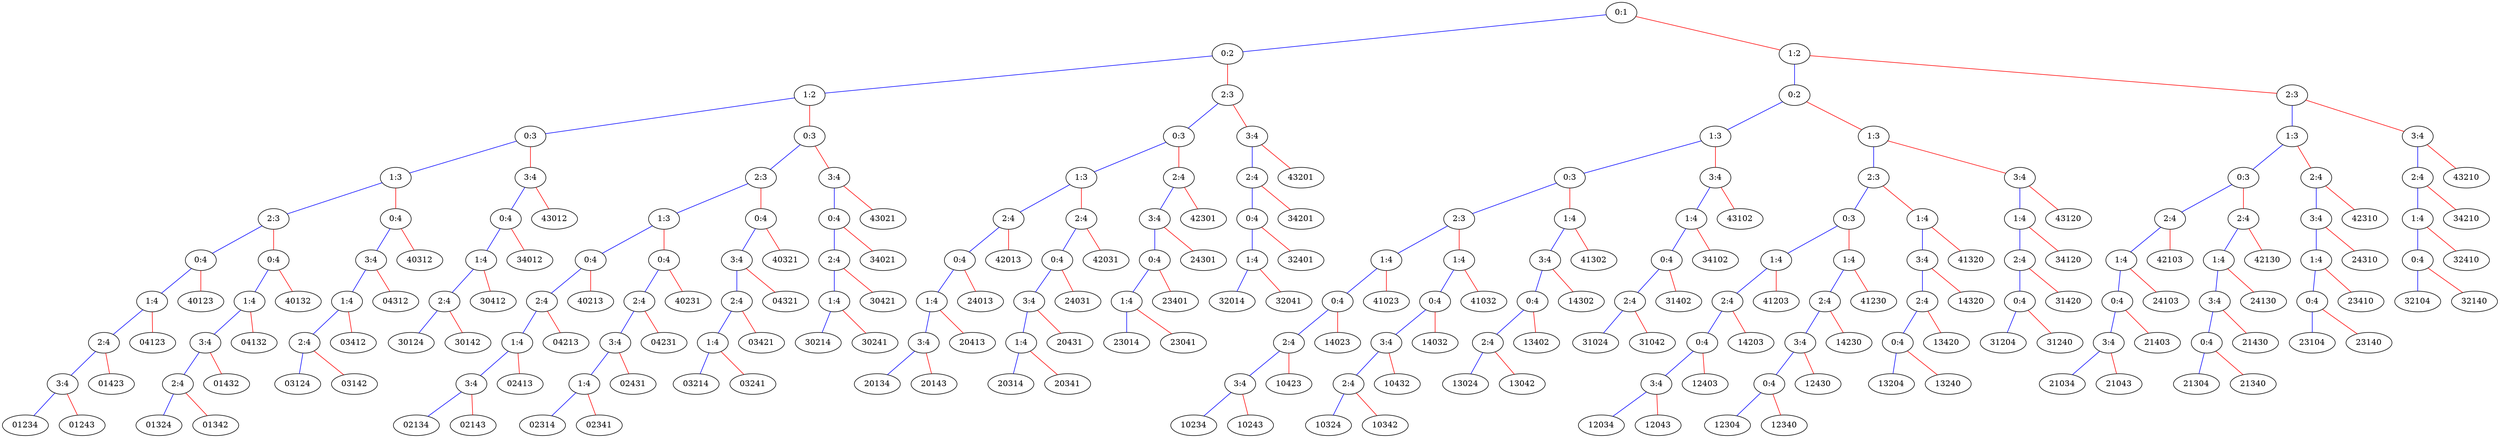 graph x{
0[label = "0:1"]
11[label = "0:2"]
0 -- 11[color = blue]
1[label = "1:2"]
0 -- 1[color = red]
45[label = "1:2"]
11 -- 45[color = blue]
12[label = "2:3"]
11 -- 12[color = red]
2[label = "0:2"]
1 -- 2[color = blue]
31[label = "2:3"]
1 -- 31[color = red]
46[label = "0:3"]
45 -- 46[color = blue]
63[label = "0:3"]
45 -- 63[color = red]
38[label = "0:3"]
12 -- 38[color = blue]
13[label = "3:4"]
12 -- 13[color = red]
18[label = "1:3"]
2 -- 18[color = blue]
3[label = "1:3"]
2 -- 3[color = red]
32[label = "1:3"]
31 -- 32[color = blue]
108[label = "3:4"]
31 -- 108[color = red]
120[label = "1:3"]
46 -- 120[color = blue]
47[label = "3:4"]
46 -- 47[color = red]
113[label = "2:3"]
63 -- 113[color = blue]
64[label = "3:4"]
63 -- 64[color = red]
39[label = "1:3"]
38 -- 39[color = blue]
92[label = "2:4"]
38 -- 92[color = red]
14[label = "2:4"]
13 -- 14[color = blue]
191[label = "43201"]
13 -- 191[color = red]
19[label = "0:3"]
18 -- 19[color = blue]
97[label = "3:4"]
18 -- 97[color = red]
4[label = "2:3"]
3 -- 4[color = blue]
132[label = "3:4"]
3 -- 132[color = red]
86[label = "0:3"]
32 -- 86[color = blue]
33[label = "2:4"]
32 -- 33[color = red]
109[label = "2:4"]
108 -- 109[color = blue]
219[label = "43210"]
108 -- 219[color = red]
142[label = "2:3"]
120 -- 142[color = blue]
121[label = "0:4"]
120 -- 121[color = red]
48[label = "0:4"]
47 -- 48[color = blue]
201[label = "43012"]
47 -- 201[color = red]
114[label = "1:3"]
113 -- 114[color = blue]
137[label = "0:4"]
113 -- 137[color = red]
65[label = "0:4"]
64 -- 65[color = blue]
188[label = "43021"]
64 -- 188[color = red]
52[label = "2:4"]
39 -- 52[color = blue]
40[label = "2:4"]
39 -- 40[color = red]
93[label = "3:4"]
92 -- 93[color = blue]
187[label = "42301"]
92 -- 187[color = red]
15[label = "0:4"]
14 -- 15[color = blue]
171[label = "34201"]
14 -- 171[color = red]
69[label = "2:3"]
19 -- 69[color = blue]
20[label = "1:4"]
19 -- 20[color = red]
98[label = "1:4"]
97 -- 98[color = blue]
180[label = "43102"]
97 -- 180[color = red]
5[label = "0:3"]
4 -- 5[color = blue]
58[label = "1:4"]
4 -- 58[color = red]
133[label = "1:4"]
132 -- 133[color = blue]
216[label = "43120"]
132 -- 216[color = red]
102[label = "2:4"]
86 -- 102[color = blue]
87[label = "2:4"]
86 -- 87[color = red]
34[label = "3:4"]
33 -- 34[color = blue]
215[label = "42310"]
33 -- 215[color = red]
110[label = "1:4"]
109 -- 110[color = blue]
231[label = "34210"]
109 -- 231[color = red]
148[label = "0:4"]
142 -- 148[color = blue]
143[label = "0:4"]
142 -- 143[color = red]
122[label = "3:4"]
121 -- 122[color = blue]
181[label = "40312"]
121 -- 181[color = red]
49[label = "1:4"]
48 -- 49[color = blue]
206[label = "34012"]
48 -- 206[color = red]
126[label = "0:4"]
114 -- 126[color = blue]
115[label = "0:4"]
114 -- 115[color = red]
138[label = "3:4"]
137 -- 138[color = blue]
192[label = "40321"]
137 -- 192[color = red]
66[label = "2:4"]
65 -- 66[color = blue]
168[label = "34021"]
65 -- 168[color = red]
53[label = "0:4"]
52 -- 53[color = blue]
184[label = "42013"]
52 -- 184[color = red]
41[label = "0:4"]
40 -- 41[color = blue]
189[label = "42031"]
40 -- 189[color = red]
94[label = "0:4"]
93 -- 94[color = blue]
167[label = "24301"]
93 -- 167[color = red]
16[label = "1:4"]
15 -- 16[color = blue]
176[label = "32401"]
15 -- 176[color = red]
75[label = "1:4"]
69 -- 75[color = blue]
70[label = "1:4"]
69 -- 70[color = red]
21[label = "3:4"]
20 -- 21[color = blue]
200[label = "41302"]
20 -- 200[color = red]
99[label = "0:4"]
98 -- 99[color = blue]
160[label = "34102"]
98 -- 160[color = red]
25[label = "1:4"]
5 -- 25[color = blue]
6[label = "1:4"]
5 -- 6[color = red]
59[label = "3:4"]
58 -- 59[color = blue]
220[label = "41320"]
58 -- 220[color = red]
134[label = "2:4"]
133 -- 134[color = blue]
227[label = "34120"]
133 -- 227[color = red]
103[label = "1:4"]
102 -- 103[color = blue]
209[label = "42103"]
102 -- 209[color = red]
88[label = "1:4"]
87 -- 88[color = blue]
217[label = "42130"]
87 -- 217[color = red]
35[label = "1:4"]
34 -- 35[color = blue]
228[label = "24310"]
34 -- 228[color = red]
111[label = "0:4"]
110 -- 111[color = blue]
232[label = "32410"]
110 -- 232[color = red]
149[label = "1:4"]
148 -- 149[color = blue]
179[label = "40123"]
148 -- 179[color = red]
144[label = "1:4"]
143 -- 144[color = blue]
182[label = "40132"]
143 -- 182[color = red]
123[label = "1:4"]
122 -- 123[color = blue]
161[label = "04312"]
122 -- 161[color = red]
50[label = "2:4"]
49 -- 50[color = blue]
83[label = "30412"]
49 -- 83[color = red]
127[label = "2:4"]
126 -- 127[color = blue]
185[label = "40213"]
126 -- 185[color = red]
116[label = "2:4"]
115 -- 116[color = blue]
193[label = "40231"]
115 -- 193[color = red]
139[label = "2:4"]
138 -- 139[color = blue]
172[label = "04321"]
138 -- 172[color = red]
67[label = "1:4"]
66 -- 67[color = blue]
195[label = "30421"]
66 -- 195[color = red]
54[label = "1:4"]
53 -- 54[color = blue]
164[label = "24013"]
53 -- 164[color = red]
42[label = "3:4"]
41 -- 42[color = blue]
169[label = "24031"]
41 -- 169[color = red]
95[label = "1:4"]
94 -- 95[color = blue]
196[label = "23401"]
94 -- 196[color = red]
17[label = "32014"]
16 -- 17[color = blue]
190[label = "32041"]
16 -- 190[color = red]
76[label = "0:4"]
75 -- 76[color = blue]
199[label = "41023"]
75 -- 199[color = red]
71[label = "0:4"]
70 -- 71[color = blue]
202[label = "41032"]
70 -- 202[color = red]
22[label = "0:4"]
21 -- 22[color = blue]
205[label = "14302"]
21 -- 205[color = red]
100[label = "2:4"]
99 -- 100[color = blue]
155[label = "31402"]
99 -- 155[color = red]
26[label = "2:4"]
25 -- 26[color = blue]
210[label = "41203"]
25 -- 210[color = red]
7[label = "2:4"]
6 -- 7[color = blue]
221[label = "41230"]
6 -- 221[color = red]
60[label = "2:4"]
59 -- 60[color = blue]
233[label = "14320"]
59 -- 233[color = red]
135[label = "0:4"]
134 -- 135[color = blue]
223[label = "31420"]
134 -- 223[color = red]
104[label = "0:4"]
103 -- 104[color = blue]
212[label = "24103"]
103 -- 212[color = red]
89[label = "3:4"]
88 -- 89[color = blue]
229[label = "24130"]
88 -- 229[color = red]
36[label = "0:4"]
35 -- 36[color = blue]
224[label = "23410"]
35 -- 224[color = red]
112[label = "32104"]
111 -- 112[color = blue]
218[label = "32140"]
111 -- 218[color = red]
150[label = "2:4"]
149 -- 150[color = blue]
159[label = "04123"]
149 -- 159[color = red]
145[label = "3:4"]
144 -- 145[color = blue]
162[label = "04132"]
144 -- 162[color = red]
124[label = "2:4"]
123 -- 124[color = blue]
156[label = "03412"]
123 -- 156[color = red]
51[label = "30124"]
50 -- 51[color = blue]
183[label = "30142"]
50 -- 183[color = red]
128[label = "1:4"]
127 -- 128[color = blue]
165[label = "04213"]
127 -- 165[color = red]
117[label = "3:4"]
116 -- 117[color = blue]
173[label = "04231"]
116 -- 173[color = red]
140[label = "1:4"]
139 -- 140[color = blue]
175[label = "03421"]
139 -- 175[color = red]
68[label = "30214"]
67 -- 68[color = blue]
194[label = "30241"]
67 -- 194[color = red]
55[label = "3:4"]
54 -- 55[color = blue]
186[label = "20413"]
54 -- 186[color = red]
43[label = "1:4"]
42 -- 43[color = blue]
197[label = "20431"]
42 -- 197[color = red]
96[label = "23014"]
95 -- 96[color = blue]
170[label = "23041"]
95 -- 170[color = red]
77[label = "2:4"]
76 -- 77[color = blue]
204[label = "14023"]
76 -- 204[color = red]
72[label = "3:4"]
71 -- 72[color = blue]
207[label = "14032"]
71 -- 207[color = red]
23[label = "2:4"]
22 -- 23[color = blue]
82[label = "13402"]
22 -- 82[color = red]
101[label = "31024"]
100 -- 101[color = blue]
203[label = "31042"]
100 -- 203[color = red]
27[label = "0:4"]
26 -- 27[color = blue]
213[label = "14203"]
26 -- 213[color = red]
8[label = "3:4"]
7 -- 8[color = blue]
234[label = "14230"]
7 -- 234[color = red]
61[label = "0:4"]
60 -- 61[color = blue]
236[label = "13420"]
60 -- 236[color = red]
136[label = "31204"]
135 -- 136[color = blue]
222[label = "31240"]
135 -- 222[color = red]
105[label = "3:4"]
104 -- 105[color = blue]
211[label = "21403"]
104 -- 211[color = red]
90[label = "0:4"]
89 -- 90[color = blue]
225[label = "21430"]
89 -- 225[color = red]
37[label = "23104"]
36 -- 37[color = blue]
230[label = "23140"]
36 -- 230[color = red]
151[label = "3:4"]
150 -- 151[color = blue]
154[label = "01423"]
150 -- 154[color = red]
146[label = "2:4"]
145 -- 146[color = blue]
157[label = "01432"]
145 -- 157[color = red]
125[label = "03124"]
124 -- 125[color = blue]
163[label = "03142"]
124 -- 163[color = red]
129[label = "3:4"]
128 -- 129[color = blue]
166[label = "02413"]
128 -- 166[color = red]
118[label = "1:4"]
117 -- 118[color = blue]
177[label = "02431"]
117 -- 177[color = red]
141[label = "03214"]
140 -- 141[color = blue]
174[label = "03241"]
140 -- 174[color = red]
56[label = "20134"]
55 -- 56[color = blue]
57[label = "20143"]
55 -- 57[color = red]
44[label = "20314"]
43 -- 44[color = blue]
198[label = "20341"]
43 -- 198[color = red]
78[label = "3:4"]
77 -- 78[color = blue]
81[label = "10423"]
77 -- 81[color = red]
73[label = "2:4"]
72 -- 73[color = blue]
84[label = "10432"]
72 -- 84[color = red]
24[label = "13024"]
23 -- 24[color = blue]
208[label = "13042"]
23 -- 208[color = red]
28[label = "3:4"]
27 -- 28[color = blue]
214[label = "12403"]
27 -- 214[color = red]
9[label = "0:4"]
8 -- 9[color = blue]
237[label = "12430"]
8 -- 237[color = red]
62[label = "13204"]
61 -- 62[color = blue]
235[label = "13240"]
61 -- 235[color = red]
106[label = "21034"]
105 -- 106[color = blue]
107[label = "21043"]
105 -- 107[color = red]
91[label = "21304"]
90 -- 91[color = blue]
226[label = "21340"]
90 -- 226[color = red]
152[label = "01234"]
151 -- 152[color = blue]
153[label = "01243"]
151 -- 153[color = red]
147[label = "01324"]
146 -- 147[color = blue]
158[label = "01342"]
146 -- 158[color = red]
130[label = "02134"]
129 -- 130[color = blue]
131[label = "02143"]
129 -- 131[color = red]
119[label = "02314"]
118 -- 119[color = blue]
178[label = "02341"]
118 -- 178[color = red]
79[label = "10234"]
78 -- 79[color = blue]
80[label = "10243"]
78 -- 80[color = red]
74[label = "10324"]
73 -- 74[color = blue]
85[label = "10342"]
73 -- 85[color = red]
29[label = "12034"]
28 -- 29[color = blue]
30[label = "12043"]
28 -- 30[color = red]
10[label = "12304"]
9 -- 10[color = blue]
238[label = "12340"]
9 -- 238[color = red]
}
